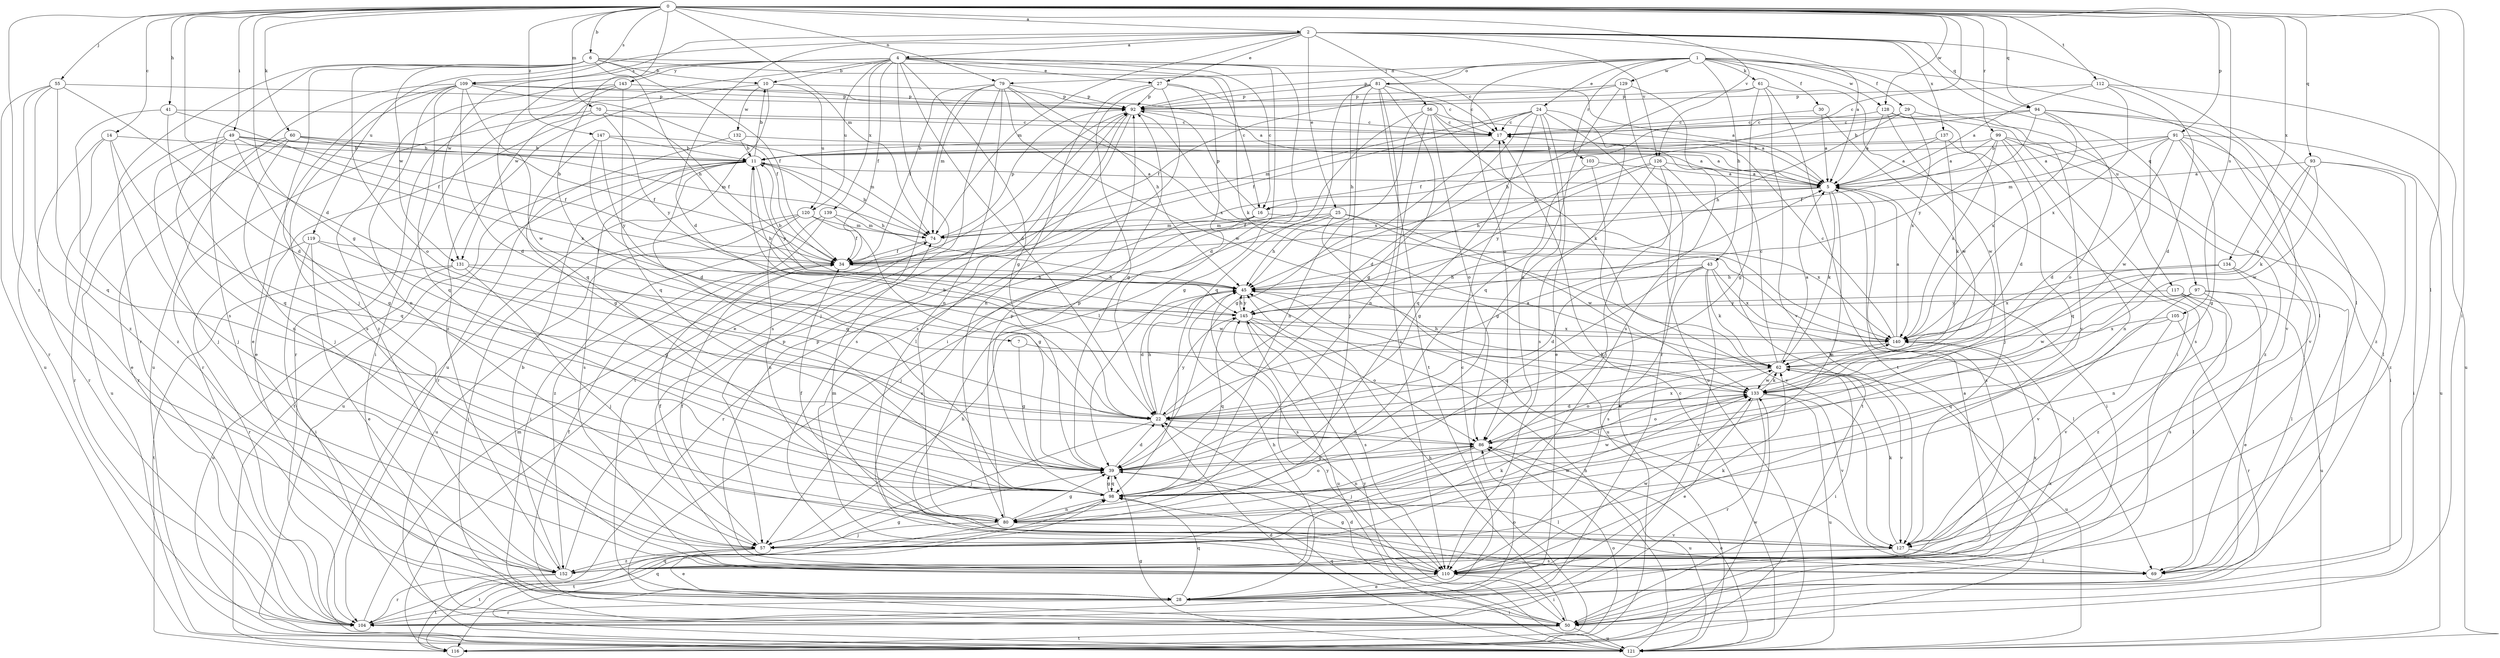 strict digraph  {
0;
1;
2;
4;
5;
6;
7;
10;
11;
14;
16;
17;
22;
24;
25;
27;
28;
29;
30;
34;
39;
41;
43;
45;
49;
50;
55;
56;
57;
60;
61;
62;
69;
70;
74;
79;
80;
81;
86;
91;
92;
93;
94;
97;
98;
99;
103;
104;
105;
109;
110;
112;
116;
117;
119;
120;
121;
126;
127;
128;
129;
131;
132;
133;
134;
137;
139;
140;
143;
145;
147;
152;
0 -> 2  [label=a];
0 -> 6  [label=b];
0 -> 7  [label=b];
0 -> 14  [label=c];
0 -> 16  [label=c];
0 -> 22  [label=d];
0 -> 39  [label=g];
0 -> 41  [label=h];
0 -> 49  [label=i];
0 -> 50  [label=i];
0 -> 55  [label=j];
0 -> 60  [label=k];
0 -> 69  [label=l];
0 -> 70  [label=m];
0 -> 74  [label=m];
0 -> 79  [label=n];
0 -> 91  [label=p];
0 -> 93  [label=q];
0 -> 94  [label=q];
0 -> 99  [label=r];
0 -> 105  [label=s];
0 -> 109  [label=s];
0 -> 112  [label=t];
0 -> 126  [label=v];
0 -> 128  [label=w];
0 -> 134  [label=x];
0 -> 147  [label=z];
0 -> 152  [label=z];
1 -> 24  [label=e];
1 -> 29  [label=f];
1 -> 30  [label=f];
1 -> 43  [label=h];
1 -> 61  [label=k];
1 -> 69  [label=l];
1 -> 79  [label=n];
1 -> 81  [label=o];
1 -> 86  [label=o];
1 -> 92  [label=p];
1 -> 103  [label=r];
1 -> 117  [label=u];
1 -> 128  [label=w];
1 -> 129  [label=w];
2 -> 4  [label=a];
2 -> 5  [label=a];
2 -> 22  [label=d];
2 -> 25  [label=e];
2 -> 27  [label=e];
2 -> 56  [label=j];
2 -> 69  [label=l];
2 -> 74  [label=m];
2 -> 94  [label=q];
2 -> 97  [label=q];
2 -> 119  [label=u];
2 -> 126  [label=v];
2 -> 131  [label=w];
2 -> 137  [label=x];
4 -> 10  [label=b];
4 -> 16  [label=c];
4 -> 22  [label=d];
4 -> 27  [label=e];
4 -> 28  [label=e];
4 -> 34  [label=f];
4 -> 39  [label=g];
4 -> 50  [label=i];
4 -> 62  [label=k];
4 -> 69  [label=l];
4 -> 98  [label=q];
4 -> 109  [label=s];
4 -> 120  [label=u];
4 -> 131  [label=w];
4 -> 139  [label=x];
4 -> 143  [label=y];
5 -> 16  [label=c];
5 -> 34  [label=f];
5 -> 50  [label=i];
5 -> 62  [label=k];
5 -> 80  [label=n];
5 -> 110  [label=s];
6 -> 10  [label=b];
6 -> 16  [label=c];
6 -> 17  [label=c];
6 -> 34  [label=f];
6 -> 45  [label=h];
6 -> 57  [label=j];
6 -> 86  [label=o];
6 -> 104  [label=r];
6 -> 110  [label=s];
6 -> 131  [label=w];
7 -> 39  [label=g];
7 -> 62  [label=k];
10 -> 92  [label=p];
10 -> 120  [label=u];
10 -> 121  [label=u];
10 -> 132  [label=w];
10 -> 152  [label=z];
11 -> 5  [label=a];
11 -> 10  [label=b];
11 -> 45  [label=h];
11 -> 98  [label=q];
11 -> 110  [label=s];
11 -> 116  [label=t];
11 -> 121  [label=u];
11 -> 145  [label=y];
14 -> 11  [label=b];
14 -> 28  [label=e];
14 -> 57  [label=j];
14 -> 98  [label=q];
14 -> 104  [label=r];
16 -> 74  [label=m];
16 -> 92  [label=p];
16 -> 104  [label=r];
16 -> 110  [label=s];
16 -> 140  [label=x];
17 -> 11  [label=b];
17 -> 39  [label=g];
22 -> 5  [label=a];
22 -> 11  [label=b];
22 -> 45  [label=h];
22 -> 57  [label=j];
22 -> 86  [label=o];
22 -> 133  [label=w];
22 -> 145  [label=y];
24 -> 17  [label=c];
24 -> 22  [label=d];
24 -> 28  [label=e];
24 -> 34  [label=f];
24 -> 74  [label=m];
24 -> 86  [label=o];
24 -> 98  [label=q];
24 -> 110  [label=s];
24 -> 121  [label=u];
25 -> 45  [label=h];
25 -> 57  [label=j];
25 -> 74  [label=m];
25 -> 121  [label=u];
25 -> 127  [label=v];
25 -> 133  [label=w];
27 -> 17  [label=c];
27 -> 22  [label=d];
27 -> 39  [label=g];
27 -> 80  [label=n];
27 -> 92  [label=p];
27 -> 110  [label=s];
28 -> 5  [label=a];
28 -> 17  [label=c];
28 -> 34  [label=f];
28 -> 45  [label=h];
28 -> 50  [label=i];
28 -> 86  [label=o];
28 -> 98  [label=q];
28 -> 104  [label=r];
29 -> 17  [label=c];
29 -> 34  [label=f];
29 -> 45  [label=h];
29 -> 127  [label=v];
29 -> 140  [label=x];
30 -> 5  [label=a];
30 -> 17  [label=c];
30 -> 133  [label=w];
34 -> 45  [label=h];
39 -> 22  [label=d];
39 -> 69  [label=l];
39 -> 98  [label=q];
41 -> 17  [label=c];
41 -> 34  [label=f];
41 -> 98  [label=q];
41 -> 152  [label=z];
43 -> 22  [label=d];
43 -> 45  [label=h];
43 -> 62  [label=k];
43 -> 69  [label=l];
43 -> 98  [label=q];
43 -> 104  [label=r];
43 -> 110  [label=s];
43 -> 140  [label=x];
45 -> 11  [label=b];
45 -> 22  [label=d];
45 -> 69  [label=l];
45 -> 110  [label=s];
45 -> 145  [label=y];
49 -> 5  [label=a];
49 -> 11  [label=b];
49 -> 34  [label=f];
49 -> 39  [label=g];
49 -> 57  [label=j];
49 -> 80  [label=n];
49 -> 104  [label=r];
49 -> 140  [label=x];
50 -> 22  [label=d];
50 -> 45  [label=h];
50 -> 98  [label=q];
50 -> 116  [label=t];
50 -> 121  [label=u];
50 -> 140  [label=x];
50 -> 145  [label=y];
55 -> 22  [label=d];
55 -> 92  [label=p];
55 -> 98  [label=q];
55 -> 104  [label=r];
55 -> 121  [label=u];
55 -> 152  [label=z];
56 -> 5  [label=a];
56 -> 17  [label=c];
56 -> 39  [label=g];
56 -> 62  [label=k];
56 -> 80  [label=n];
56 -> 86  [label=o];
56 -> 110  [label=s];
57 -> 28  [label=e];
57 -> 34  [label=f];
57 -> 45  [label=h];
57 -> 116  [label=t];
57 -> 133  [label=w];
57 -> 152  [label=z];
60 -> 11  [label=b];
60 -> 34  [label=f];
60 -> 57  [label=j];
60 -> 74  [label=m];
60 -> 104  [label=r];
60 -> 121  [label=u];
61 -> 39  [label=g];
61 -> 45  [label=h];
61 -> 50  [label=i];
61 -> 92  [label=p];
61 -> 116  [label=t];
61 -> 127  [label=v];
62 -> 5  [label=a];
62 -> 17  [label=c];
62 -> 45  [label=h];
62 -> 50  [label=i];
62 -> 86  [label=o];
62 -> 121  [label=u];
62 -> 127  [label=v];
62 -> 133  [label=w];
70 -> 17  [label=c];
70 -> 28  [label=e];
70 -> 34  [label=f];
70 -> 104  [label=r];
70 -> 145  [label=y];
74 -> 11  [label=b];
74 -> 34  [label=f];
74 -> 92  [label=p];
79 -> 34  [label=f];
79 -> 45  [label=h];
79 -> 57  [label=j];
79 -> 74  [label=m];
79 -> 80  [label=n];
79 -> 92  [label=p];
79 -> 110  [label=s];
79 -> 133  [label=w];
79 -> 140  [label=x];
80 -> 34  [label=f];
80 -> 39  [label=g];
80 -> 57  [label=j];
80 -> 92  [label=p];
80 -> 116  [label=t];
80 -> 127  [label=v];
81 -> 5  [label=a];
81 -> 17  [label=c];
81 -> 39  [label=g];
81 -> 45  [label=h];
81 -> 57  [label=j];
81 -> 80  [label=n];
81 -> 92  [label=p];
81 -> 98  [label=q];
81 -> 116  [label=t];
86 -> 39  [label=g];
86 -> 57  [label=j];
86 -> 80  [label=n];
86 -> 121  [label=u];
86 -> 140  [label=x];
91 -> 5  [label=a];
91 -> 11  [label=b];
91 -> 22  [label=d];
91 -> 39  [label=g];
91 -> 69  [label=l];
91 -> 74  [label=m];
91 -> 121  [label=u];
91 -> 127  [label=v];
91 -> 133  [label=w];
92 -> 17  [label=c];
92 -> 69  [label=l];
92 -> 110  [label=s];
92 -> 116  [label=t];
92 -> 140  [label=x];
93 -> 5  [label=a];
93 -> 50  [label=i];
93 -> 62  [label=k];
93 -> 133  [label=w];
93 -> 140  [label=x];
93 -> 152  [label=z];
94 -> 11  [label=b];
94 -> 17  [label=c];
94 -> 86  [label=o];
94 -> 127  [label=v];
94 -> 140  [label=x];
94 -> 145  [label=y];
94 -> 152  [label=z];
97 -> 28  [label=e];
97 -> 50  [label=i];
97 -> 110  [label=s];
97 -> 127  [label=v];
97 -> 133  [label=w];
97 -> 145  [label=y];
98 -> 39  [label=g];
98 -> 80  [label=n];
98 -> 86  [label=o];
98 -> 92  [label=p];
98 -> 133  [label=w];
99 -> 5  [label=a];
99 -> 11  [label=b];
99 -> 34  [label=f];
99 -> 50  [label=i];
99 -> 80  [label=n];
99 -> 98  [label=q];
99 -> 140  [label=x];
99 -> 152  [label=z];
103 -> 5  [label=a];
103 -> 39  [label=g];
103 -> 116  [label=t];
104 -> 74  [label=m];
104 -> 98  [label=q];
105 -> 98  [label=q];
105 -> 104  [label=r];
105 -> 127  [label=v];
105 -> 140  [label=x];
109 -> 5  [label=a];
109 -> 22  [label=d];
109 -> 28  [label=e];
109 -> 34  [label=f];
109 -> 80  [label=n];
109 -> 92  [label=p];
109 -> 98  [label=q];
109 -> 110  [label=s];
109 -> 121  [label=u];
109 -> 133  [label=w];
110 -> 28  [label=e];
110 -> 39  [label=g];
110 -> 50  [label=i];
110 -> 62  [label=k];
110 -> 92  [label=p];
110 -> 133  [label=w];
110 -> 140  [label=x];
112 -> 5  [label=a];
112 -> 22  [label=d];
112 -> 92  [label=p];
112 -> 121  [label=u];
112 -> 140  [label=x];
116 -> 86  [label=o];
116 -> 133  [label=w];
117 -> 69  [label=l];
117 -> 121  [label=u];
117 -> 145  [label=y];
117 -> 152  [label=z];
119 -> 28  [label=e];
119 -> 34  [label=f];
119 -> 39  [label=g];
119 -> 50  [label=i];
119 -> 104  [label=r];
120 -> 34  [label=f];
120 -> 50  [label=i];
120 -> 74  [label=m];
120 -> 80  [label=n];
120 -> 121  [label=u];
121 -> 17  [label=c];
121 -> 22  [label=d];
121 -> 39  [label=g];
121 -> 45  [label=h];
121 -> 86  [label=o];
121 -> 98  [label=q];
121 -> 145  [label=y];
126 -> 5  [label=a];
126 -> 39  [label=g];
126 -> 45  [label=h];
126 -> 57  [label=j];
126 -> 116  [label=t];
126 -> 145  [label=y];
127 -> 34  [label=f];
127 -> 62  [label=k];
127 -> 69  [label=l];
127 -> 74  [label=m];
127 -> 110  [label=s];
128 -> 5  [label=a];
128 -> 17  [label=c];
128 -> 22  [label=d];
128 -> 110  [label=s];
128 -> 133  [label=w];
129 -> 34  [label=f];
129 -> 92  [label=p];
129 -> 98  [label=q];
129 -> 104  [label=r];
129 -> 110  [label=s];
131 -> 45  [label=h];
131 -> 57  [label=j];
131 -> 116  [label=t];
131 -> 121  [label=u];
131 -> 133  [label=w];
132 -> 5  [label=a];
132 -> 11  [label=b];
132 -> 104  [label=r];
133 -> 22  [label=d];
133 -> 28  [label=e];
133 -> 62  [label=k];
133 -> 86  [label=o];
133 -> 104  [label=r];
133 -> 121  [label=u];
133 -> 127  [label=v];
134 -> 45  [label=h];
134 -> 69  [label=l];
134 -> 80  [label=n];
134 -> 140  [label=x];
137 -> 5  [label=a];
137 -> 11  [label=b];
137 -> 57  [label=j];
137 -> 62  [label=k];
139 -> 39  [label=g];
139 -> 50  [label=i];
139 -> 74  [label=m];
139 -> 152  [label=z];
140 -> 5  [label=a];
140 -> 17  [label=c];
140 -> 62  [label=k];
143 -> 50  [label=i];
143 -> 92  [label=p];
143 -> 98  [label=q];
143 -> 104  [label=r];
143 -> 152  [label=z];
145 -> 11  [label=b];
145 -> 45  [label=h];
145 -> 86  [label=o];
145 -> 98  [label=q];
145 -> 110  [label=s];
145 -> 121  [label=u];
145 -> 140  [label=x];
147 -> 11  [label=b];
147 -> 22  [label=d];
147 -> 39  [label=g];
147 -> 74  [label=m];
147 -> 145  [label=y];
152 -> 11  [label=b];
152 -> 39  [label=g];
152 -> 62  [label=k];
152 -> 92  [label=p];
152 -> 104  [label=r];
152 -> 116  [label=t];
}

